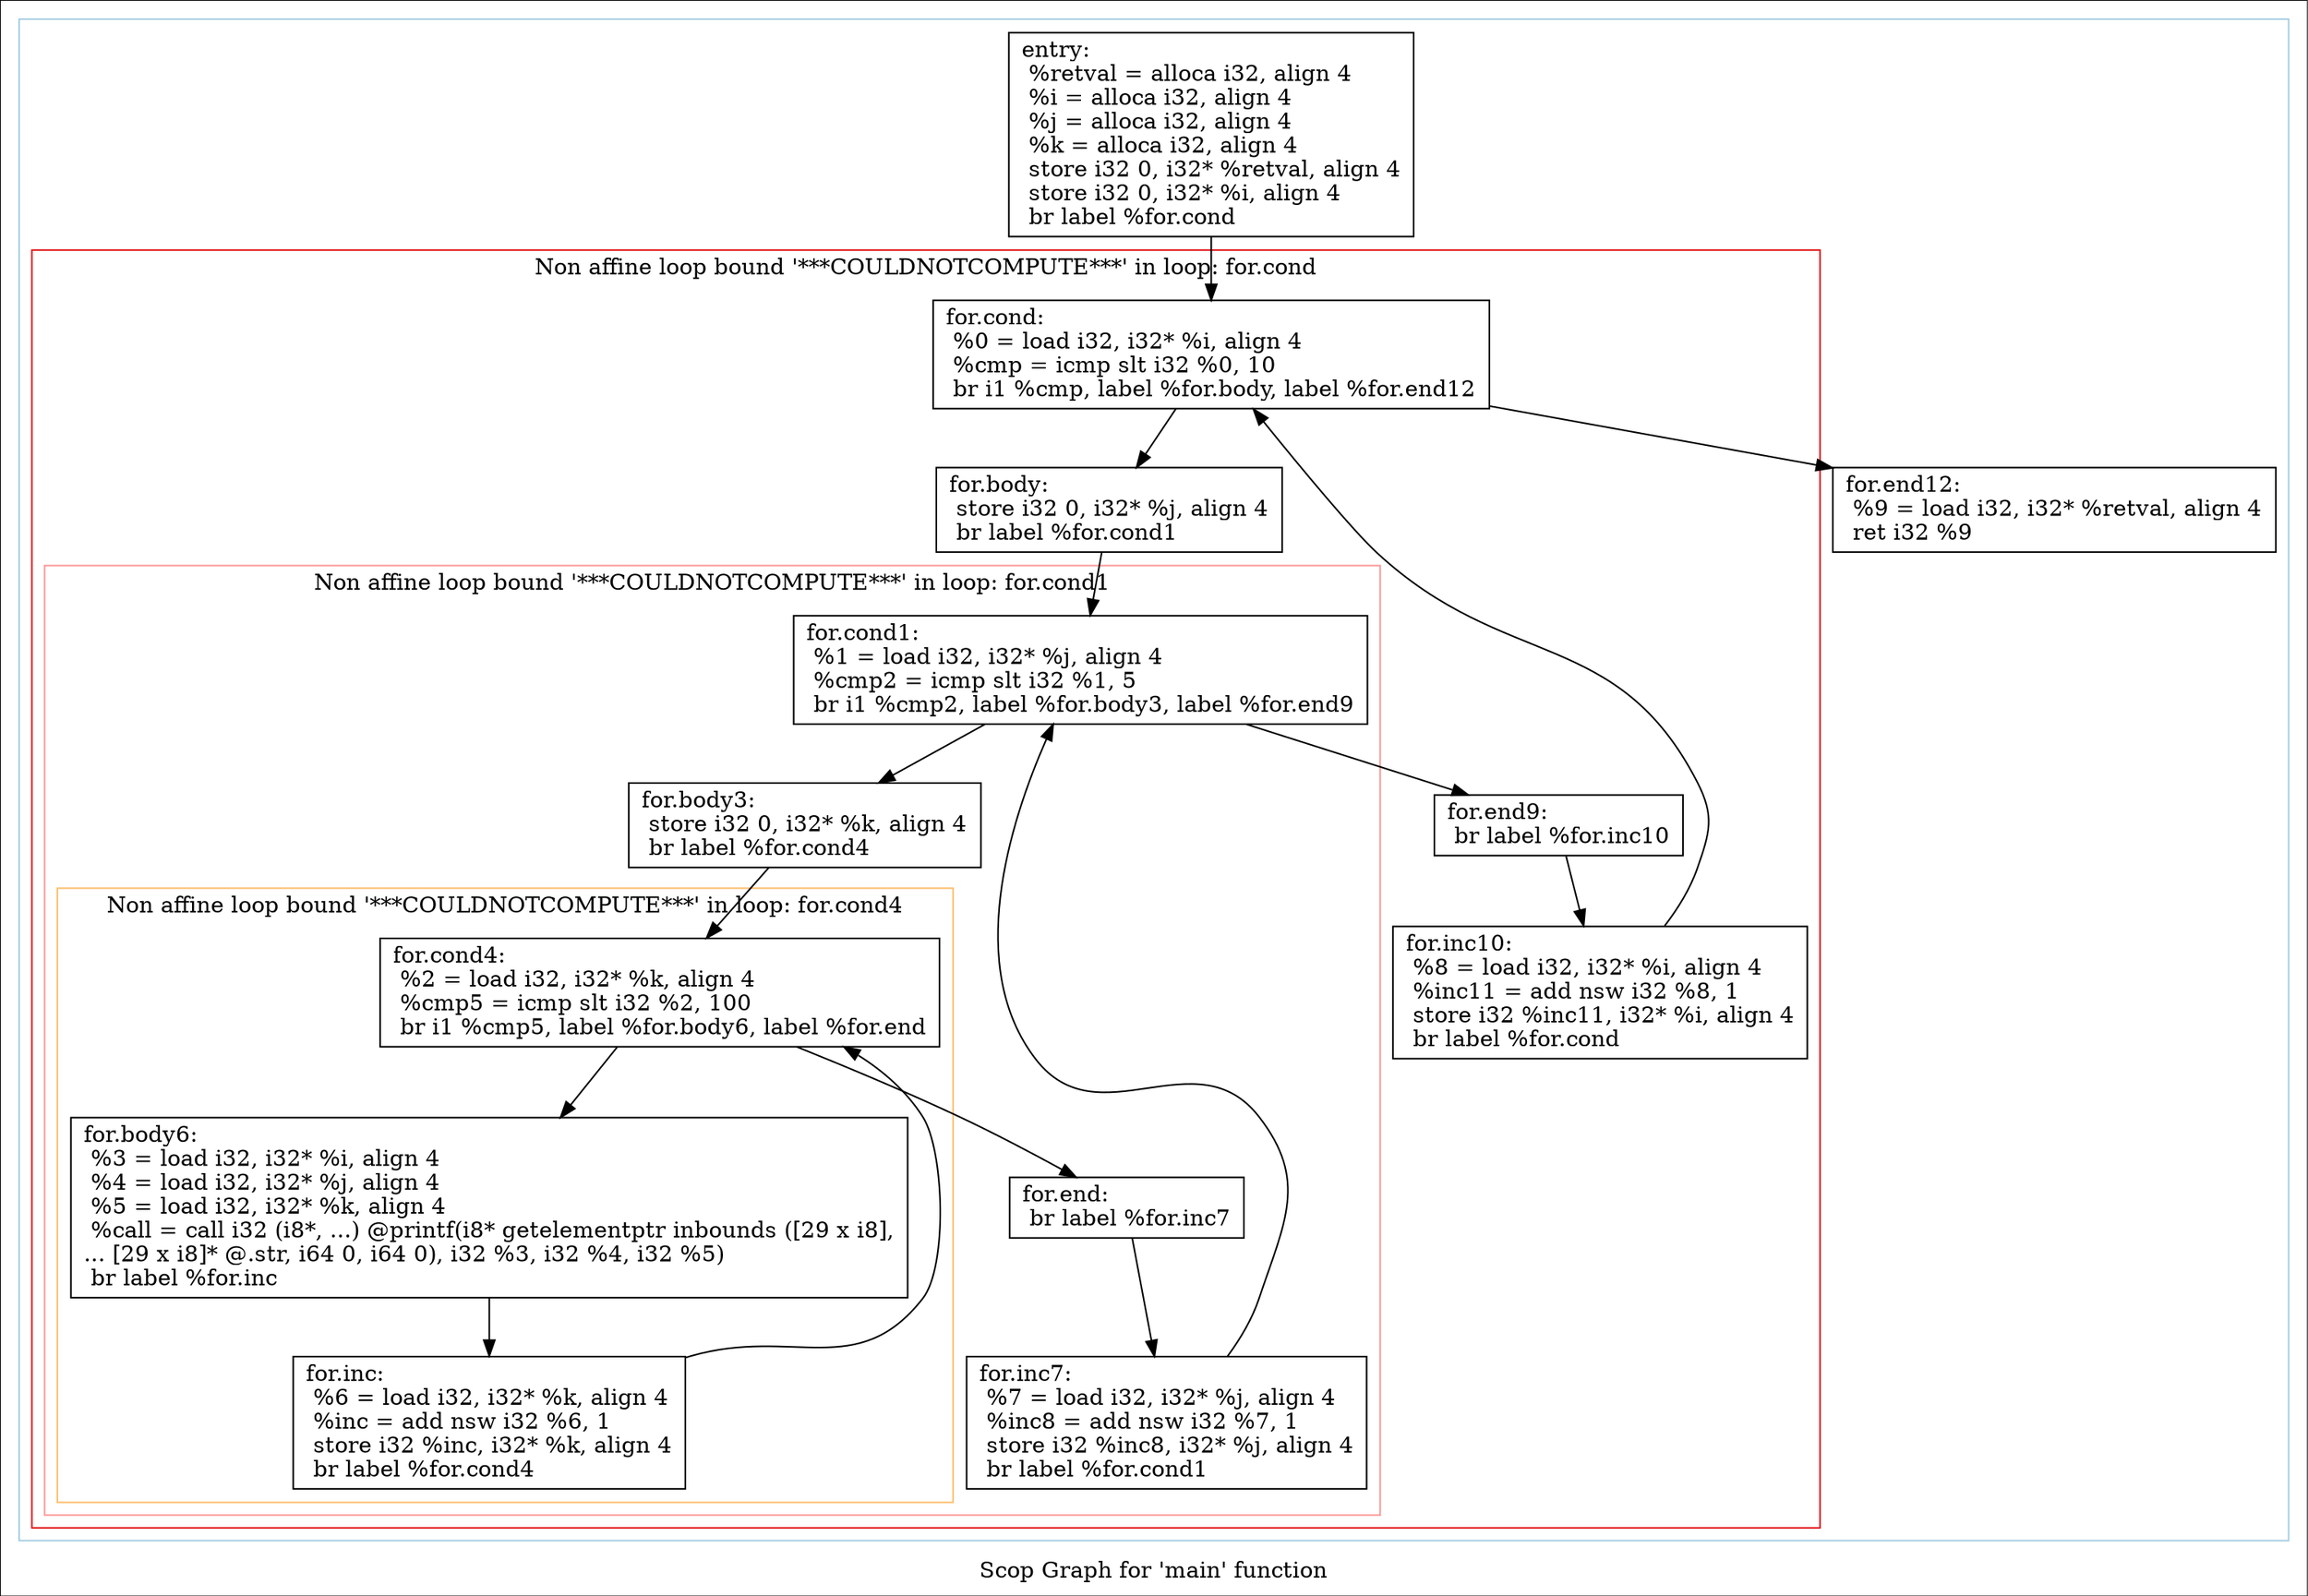 digraph "Scop Graph for 'main' function" {
	label="Scop Graph for 'main' function";

	Node0x1ed29e0 [shape=record,label="{entry:\l  %retval = alloca i32, align 4\l  %i = alloca i32, align 4\l  %j = alloca i32, align 4\l  %k = alloca i32, align 4\l  store i32 0, i32* %retval, align 4\l  store i32 0, i32* %i, align 4\l  br label %for.cond\l}"];
	Node0x1ed29e0 -> Node0x1ed41f0;
	Node0x1ed41f0 [shape=record,label="{for.cond:                                         \l  %0 = load i32, i32* %i, align 4\l  %cmp = icmp slt i32 %0, 10\l  br i1 %cmp, label %for.body, label %for.end12\l}"];
	Node0x1ed41f0 -> Node0x1ed4360;
	Node0x1ed41f0 -> Node0x1ed43c0;
	Node0x1ed4360 [shape=record,label="{for.body:                                         \l  store i32 0, i32* %j, align 4\l  br label %for.cond1\l}"];
	Node0x1ed4360 -> Node0x1ed4530;
	Node0x1ed4530 [shape=record,label="{for.cond1:                                        \l  %1 = load i32, i32* %j, align 4\l  %cmp2 = icmp slt i32 %1, 5\l  br i1 %cmp2, label %for.body3, label %for.end9\l}"];
	Node0x1ed4530 -> Node0x1ed4640;
	Node0x1ed4530 -> Node0x1ed46a0;
	Node0x1ed4640 [shape=record,label="{for.body3:                                        \l  store i32 0, i32* %k, align 4\l  br label %for.cond4\l}"];
	Node0x1ed4640 -> Node0x1ed4850;
	Node0x1ed4850 [shape=record,label="{for.cond4:                                        \l  %2 = load i32, i32* %k, align 4\l  %cmp5 = icmp slt i32 %2, 100\l  br i1 %cmp5, label %for.body6, label %for.end\l}"];
	Node0x1ed4850 -> Node0x1ed4970;
	Node0x1ed4850 -> Node0x1ed49d0;
	Node0x1ed4970 [shape=record,label="{for.body6:                                        \l  %3 = load i32, i32* %i, align 4\l  %4 = load i32, i32* %j, align 4\l  %5 = load i32, i32* %k, align 4\l  %call = call i32 (i8*, ...) @printf(i8* getelementptr inbounds ([29 x i8],\l... [29 x i8]* @.str, i64 0, i64 0), i32 %3, i32 %4, i32 %5)\l  br label %for.inc\l}"];
	Node0x1ed4970 -> Node0x1ed4e40;
	Node0x1ed4e40 [shape=record,label="{for.inc:                                          \l  %6 = load i32, i32* %k, align 4\l  %inc = add nsw i32 %6, 1\l  store i32 %inc, i32* %k, align 4\l  br label %for.cond4\l}"];
	Node0x1ed4e40 -> Node0x1ed4850[constraint=false];
	Node0x1ed49d0 [shape=record,label="{for.end:                                          \l  br label %for.inc7\l}"];
	Node0x1ed49d0 -> Node0x1ed4ea0;
	Node0x1ed4ea0 [shape=record,label="{for.inc7:                                         \l  %7 = load i32, i32* %j, align 4\l  %inc8 = add nsw i32 %7, 1\l  store i32 %inc8, i32* %j, align 4\l  br label %for.cond1\l}"];
	Node0x1ed4ea0 -> Node0x1ed4530[constraint=false];
	Node0x1ed46a0 [shape=record,label="{for.end9:                                         \l  br label %for.inc10\l}"];
	Node0x1ed46a0 -> Node0x1ed5310;
	Node0x1ed5310 [shape=record,label="{for.inc10:                                        \l  %8 = load i32, i32* %i, align 4\l  %inc11 = add nsw i32 %8, 1\l  store i32 %inc11, i32* %i, align 4\l  br label %for.cond\l}"];
	Node0x1ed5310 -> Node0x1ed41f0[constraint=false];
	Node0x1ed43c0 [shape=record,label="{for.end12:                                        \l  %9 = load i32, i32* %retval, align 4\l  ret i32 %9\l}"];
	colorscheme = "paired12"
        subgraph cluster_0x1e6e3b0 {
          label = "";
          style = solid;
          color = 1
          subgraph cluster_0x1ec4510 {
            label = "Non affine loop bound '***COULDNOTCOMPUTE***' in loop: for.cond";
            style = solid;
            color = 6
            subgraph cluster_0x1ec4490 {
              label = "Non affine loop bound '***COULDNOTCOMPUTE***' in loop: for.cond1";
              style = solid;
              color = 5
              subgraph cluster_0x1e99ad0 {
                label = "Non affine loop bound '***COULDNOTCOMPUTE***' in loop: for.cond4";
                style = solid;
                color = 7
                Node0x1ed4850;
                Node0x1ed4970;
                Node0x1ed4e40;
              }
              Node0x1ed4530;
              Node0x1ed4640;
              Node0x1ed49d0;
              Node0x1ed4ea0;
            }
            Node0x1ed41f0;
            Node0x1ed4360;
            Node0x1ed46a0;
            Node0x1ed5310;
          }
          Node0x1ed29e0;
          Node0x1ed43c0;
        }
}
